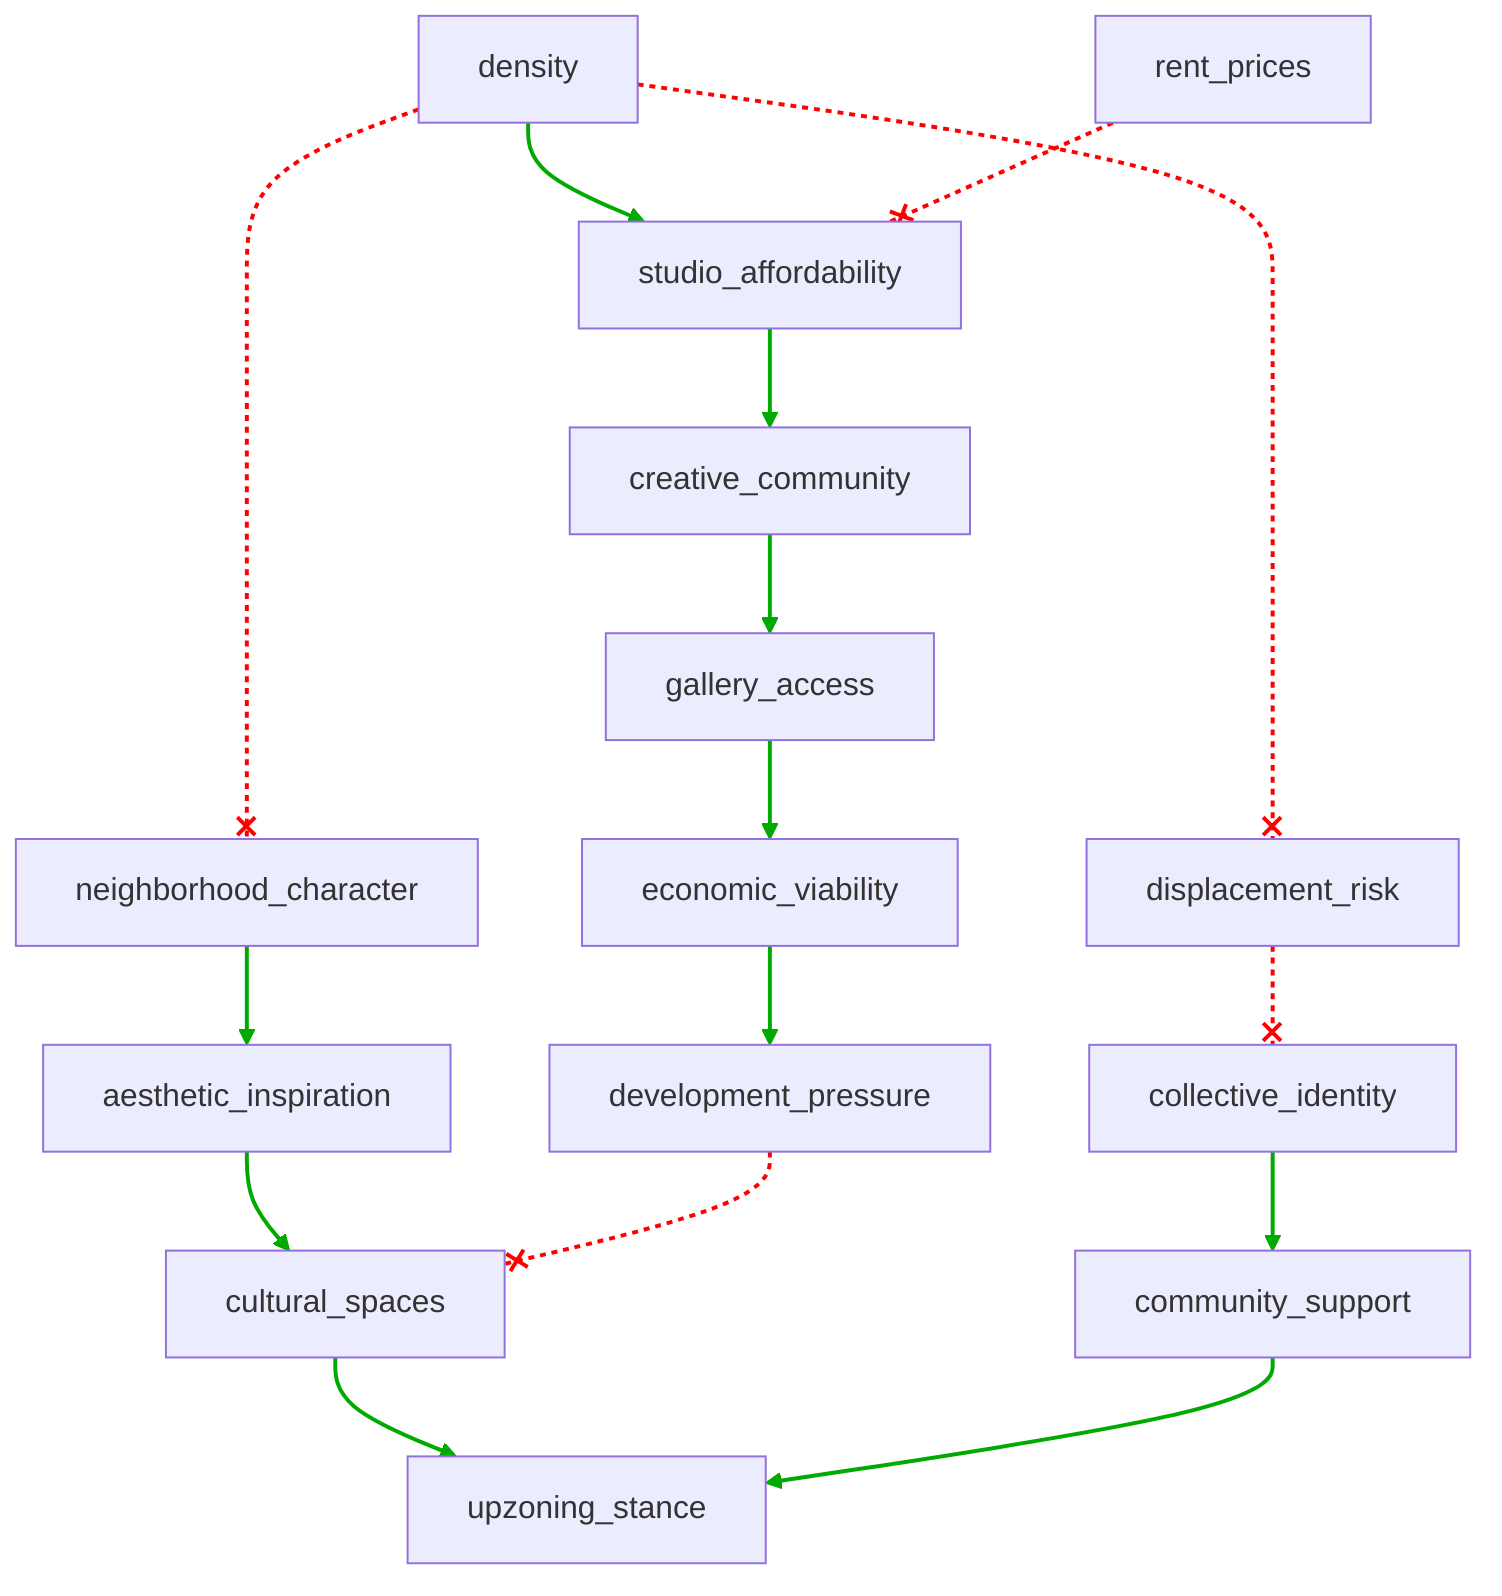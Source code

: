 flowchart TD
n1[density]
n2[studio_affordability]
n3[neighborhood_character]
n4[creative_community]
n5[displacement_risk]
n6[aesthetic_inspiration]
n7[gallery_access]
n8[collective_identity]
n9[rent_prices]
n10[economic_viability]
n11[development_pressure]
n12[cultural_spaces]
n13[community_support]
n14[upzoning_stance]
n1 --> n2
n1 --x n3
n1 --x n5
n2 --> n4
n3 --> n6
n4 --> n7
n5 --x n8
n6 --> n12
n7 --> n10
n8 --> n13
n9 --x n2
n10 --> n11
n11 --x n12
n12 --> n14
n13 --> n14
linkStyle 0 stroke:#00AA00,stroke-width:2px
linkStyle 1 stroke:#FF0000,stroke-dasharray:3,stroke-width:2px
linkStyle 2 stroke:#FF0000,stroke-dasharray:3,stroke-width:2px
linkStyle 3 stroke:#00AA00,stroke-width:2px
linkStyle 4 stroke:#00AA00,stroke-width:2px
linkStyle 5 stroke:#00AA00,stroke-width:2px
linkStyle 6 stroke:#FF0000,stroke-dasharray:3,stroke-width:2px
linkStyle 7 stroke:#00AA00,stroke-width:2px
linkStyle 8 stroke:#00AA00,stroke-width:2px
linkStyle 9 stroke:#00AA00,stroke-width:2px
linkStyle 10 stroke:#FF0000,stroke-dasharray:3,stroke-width:2px
linkStyle 11 stroke:#00AA00,stroke-width:2px
linkStyle 12 stroke:#FF0000,stroke-dasharray:3,stroke-width:2px
linkStyle 13 stroke:#00AA00,stroke-width:2px
linkStyle 14 stroke:#00AA00,stroke-width:2px